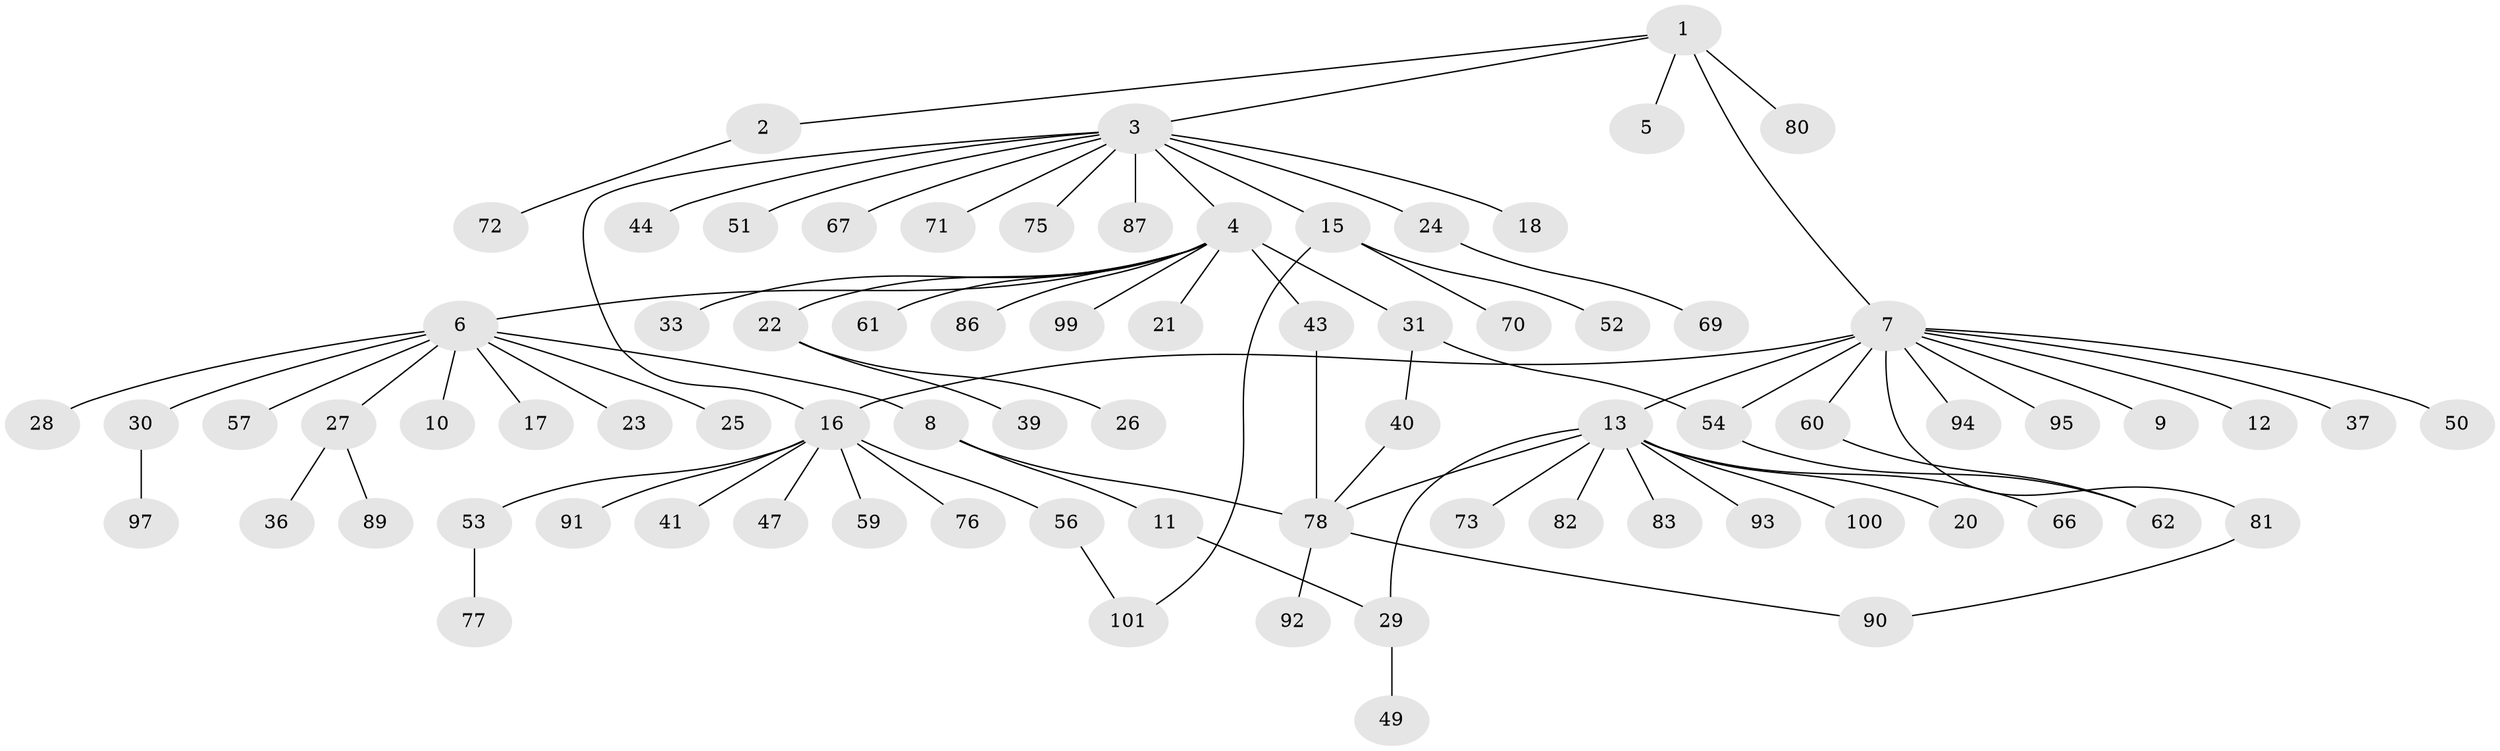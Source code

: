 // Generated by graph-tools (version 1.1) at 2025/51/02/27/25 19:51:59]
// undirected, 78 vertices, 86 edges
graph export_dot {
graph [start="1"]
  node [color=gray90,style=filled];
  1 [super="+32"];
  2;
  3 [super="+34"];
  4 [super="+48"];
  5 [super="+14"];
  6 [super="+38"];
  7 [super="+58"];
  8;
  9;
  10;
  11;
  12;
  13 [super="+19"];
  15 [super="+42"];
  16 [super="+35"];
  17;
  18 [super="+64"];
  20;
  21;
  22 [super="+68"];
  23;
  24;
  25;
  26;
  27 [super="+46"];
  28 [super="+96"];
  29 [super="+74"];
  30 [super="+65"];
  31 [super="+45"];
  33;
  36 [super="+98"];
  37;
  39;
  40 [super="+85"];
  41;
  43;
  44;
  47 [super="+63"];
  49;
  50;
  51;
  52;
  53 [super="+55"];
  54;
  56;
  57;
  59;
  60;
  61;
  62 [super="+88"];
  66;
  67;
  69;
  70;
  71;
  72 [super="+79"];
  73;
  75;
  76;
  77;
  78 [super="+84"];
  80;
  81;
  82;
  83;
  86;
  87;
  89;
  90;
  91;
  92;
  93;
  94;
  95;
  97;
  99;
  100;
  101;
  1 -- 2;
  1 -- 3;
  1 -- 5;
  1 -- 7 [weight=2];
  1 -- 80;
  2 -- 72;
  3 -- 4;
  3 -- 15;
  3 -- 16;
  3 -- 18;
  3 -- 24 [weight=2];
  3 -- 51;
  3 -- 67;
  3 -- 71;
  3 -- 75;
  3 -- 44;
  3 -- 87;
  4 -- 6;
  4 -- 21;
  4 -- 22;
  4 -- 31;
  4 -- 33;
  4 -- 43;
  4 -- 61;
  4 -- 86;
  4 -- 99;
  6 -- 8;
  6 -- 10;
  6 -- 17;
  6 -- 23;
  6 -- 25;
  6 -- 27;
  6 -- 28;
  6 -- 30;
  6 -- 57;
  7 -- 9;
  7 -- 12;
  7 -- 13;
  7 -- 16;
  7 -- 37;
  7 -- 50;
  7 -- 54;
  7 -- 60;
  7 -- 81;
  7 -- 94;
  7 -- 95;
  8 -- 11;
  8 -- 78;
  11 -- 29;
  13 -- 20;
  13 -- 29;
  13 -- 66;
  13 -- 73;
  13 -- 78;
  13 -- 83;
  13 -- 93;
  13 -- 82;
  13 -- 100;
  15 -- 52;
  15 -- 70;
  15 -- 101;
  16 -- 47;
  16 -- 59;
  16 -- 76;
  16 -- 53;
  16 -- 56;
  16 -- 41;
  16 -- 91;
  22 -- 26;
  22 -- 39;
  24 -- 69;
  27 -- 36;
  27 -- 89;
  29 -- 49;
  30 -- 97;
  31 -- 40;
  31 -- 54;
  40 -- 78;
  43 -- 78;
  53 -- 77;
  54 -- 62;
  56 -- 101;
  60 -- 62;
  78 -- 90;
  78 -- 92;
  81 -- 90;
}
